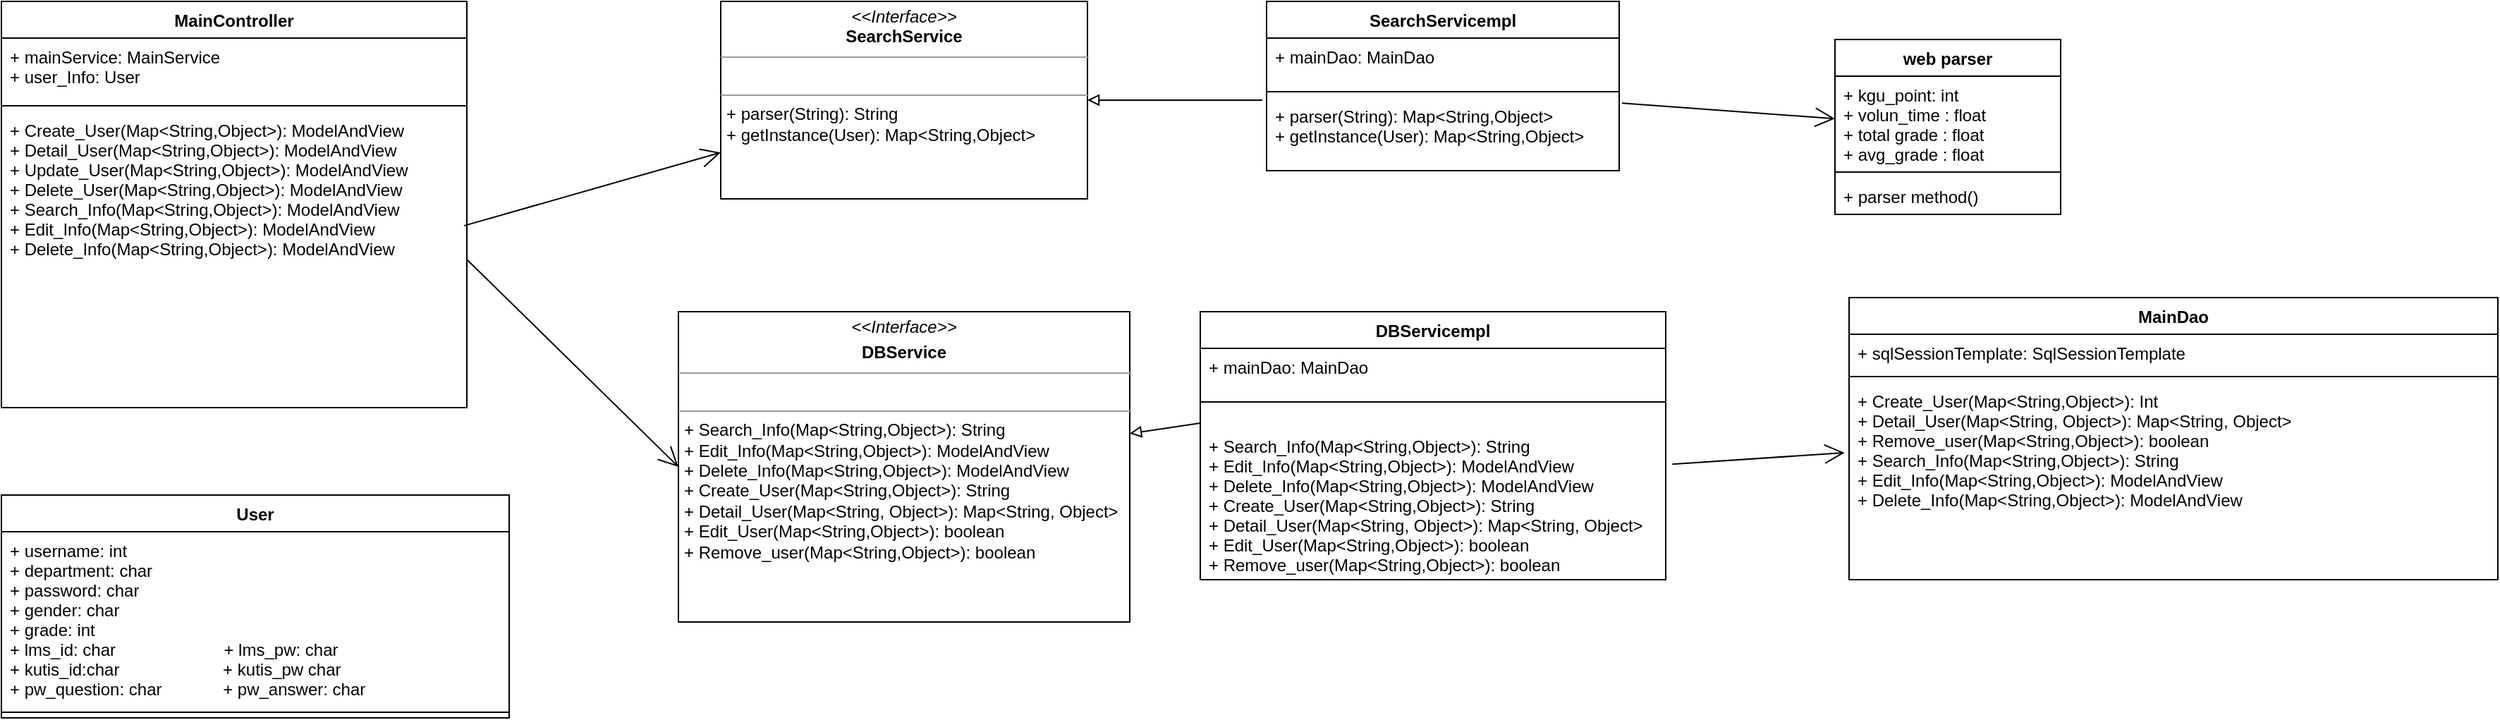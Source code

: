 <mxfile version="14.4.9" type="github">
  <diagram id="hXJ1OrPdra6JV9knEa6E" name="Page-1">
    <mxGraphModel dx="826" dy="606" grid="1" gridSize="10" guides="1" tooltips="1" connect="1" arrows="1" fold="1" page="1" pageScale="1" pageWidth="827" pageHeight="1169" math="0" shadow="0">
      <root>
        <mxCell id="0" />
        <mxCell id="1" parent="0" />
        <mxCell id="VYDLGmghNPemiEEbXY4p-1" value="MainController" style="swimlane;fontStyle=1;align=center;verticalAlign=top;childLayout=stackLayout;horizontal=1;startSize=26;horizontalStack=0;resizeParent=1;resizeParentMax=0;resizeLast=0;collapsible=1;marginBottom=0;" vertex="1" parent="1">
          <mxGeometry x="10" y="50" width="330" height="288" as="geometry" />
        </mxCell>
        <mxCell id="VYDLGmghNPemiEEbXY4p-2" value="+ mainService: MainService&#xa;+ user_Info: User" style="text;strokeColor=none;fillColor=none;align=left;verticalAlign=top;spacingLeft=4;spacingRight=4;overflow=hidden;rotatable=0;points=[[0,0.5],[1,0.5]];portConstraint=eastwest;" vertex="1" parent="VYDLGmghNPemiEEbXY4p-1">
          <mxGeometry y="26" width="330" height="44" as="geometry" />
        </mxCell>
        <mxCell id="VYDLGmghNPemiEEbXY4p-3" value="" style="line;strokeWidth=1;fillColor=none;align=left;verticalAlign=middle;spacingTop=-1;spacingLeft=3;spacingRight=3;rotatable=0;labelPosition=right;points=[];portConstraint=eastwest;" vertex="1" parent="VYDLGmghNPemiEEbXY4p-1">
          <mxGeometry y="70" width="330" height="8" as="geometry" />
        </mxCell>
        <mxCell id="VYDLGmghNPemiEEbXY4p-4" value="+ Create_User(Map&lt;String,Object&gt;): ModelAndView&#xa;+ Detail_User(Map&lt;String,Object&gt;): ModelAndView&#xa;+ Update_User(Map&lt;String,Object&gt;): ModelAndView&#xa;+ Delete_User(Map&lt;String,Object&gt;): ModelAndView&#xa;+ Search_Info(Map&lt;String,Object&gt;): ModelAndView&#xa;+ Edit_Info(Map&lt;String,Object&gt;): ModelAndView&#xa;+ Delete_Info(Map&lt;String,Object&gt;): ModelAndView&#xa;" style="text;strokeColor=none;fillColor=none;align=left;verticalAlign=top;spacingLeft=4;spacingRight=4;overflow=hidden;rotatable=0;points=[[0,0.5],[1,0.5]];portConstraint=eastwest;" vertex="1" parent="VYDLGmghNPemiEEbXY4p-1">
          <mxGeometry y="78" width="330" height="210" as="geometry" />
        </mxCell>
        <mxCell id="VYDLGmghNPemiEEbXY4p-5" value="DBServicempl" style="swimlane;fontStyle=1;align=center;verticalAlign=top;childLayout=stackLayout;horizontal=1;startSize=26;horizontalStack=0;resizeParent=1;resizeParentMax=0;resizeLast=0;collapsible=1;marginBottom=0;" vertex="1" parent="1">
          <mxGeometry x="860" y="270" width="330" height="190" as="geometry" />
        </mxCell>
        <mxCell id="VYDLGmghNPemiEEbXY4p-6" value="+ mainDao: MainDao" style="text;strokeColor=none;fillColor=none;align=left;verticalAlign=top;spacingLeft=4;spacingRight=4;overflow=hidden;rotatable=0;points=[[0,0.5],[1,0.5]];portConstraint=eastwest;" vertex="1" parent="VYDLGmghNPemiEEbXY4p-5">
          <mxGeometry y="26" width="330" height="34" as="geometry" />
        </mxCell>
        <mxCell id="VYDLGmghNPemiEEbXY4p-7" value="" style="line;strokeWidth=1;fillColor=none;align=left;verticalAlign=middle;spacingTop=-1;spacingLeft=3;spacingRight=3;rotatable=0;labelPosition=right;points=[];portConstraint=eastwest;" vertex="1" parent="VYDLGmghNPemiEEbXY4p-5">
          <mxGeometry y="60" width="330" height="8" as="geometry" />
        </mxCell>
        <mxCell id="VYDLGmghNPemiEEbXY4p-8" value="&#xa;+ Search_Info(Map&lt;String,Object&gt;): String&#xa;+ Edit_Info(Map&lt;String,Object&gt;): ModelAndView&#xa;+ Delete_Info(Map&lt;String,Object&gt;): ModelAndView&#xa;+ Create_User(Map&lt;String,Object&gt;): String&#xa;+ Detail_User(Map&lt;String, Object&gt;): Map&lt;String, Object&gt;&#xa;+ Edit_User(Map&lt;String,Object&gt;): boolean                                  &#xa;+ Remove_user(Map&lt;String,Object&gt;): boolean&#xa;" style="text;strokeColor=none;fillColor=none;align=left;verticalAlign=top;spacingLeft=4;spacingRight=4;overflow=hidden;rotatable=0;points=[[0,0.5],[1,0.5]];portConstraint=eastwest;" vertex="1" parent="VYDLGmghNPemiEEbXY4p-5">
          <mxGeometry y="68" width="330" height="122" as="geometry" />
        </mxCell>
        <mxCell id="VYDLGmghNPemiEEbXY4p-14" value="MainDao" style="swimlane;fontStyle=1;align=center;verticalAlign=top;childLayout=stackLayout;horizontal=1;startSize=26;horizontalStack=0;resizeParent=1;resizeParentMax=0;resizeLast=0;collapsible=1;marginBottom=0;" vertex="1" parent="1">
          <mxGeometry x="1320" y="260" width="460" height="200" as="geometry" />
        </mxCell>
        <mxCell id="VYDLGmghNPemiEEbXY4p-15" value="+ sqlSessionTemplate: SqlSessionTemplate" style="text;strokeColor=none;fillColor=none;align=left;verticalAlign=top;spacingLeft=4;spacingRight=4;overflow=hidden;rotatable=0;points=[[0,0.5],[1,0.5]];portConstraint=eastwest;" vertex="1" parent="VYDLGmghNPemiEEbXY4p-14">
          <mxGeometry y="26" width="460" height="26" as="geometry" />
        </mxCell>
        <mxCell id="VYDLGmghNPemiEEbXY4p-16" value="" style="line;strokeWidth=1;fillColor=none;align=left;verticalAlign=middle;spacingTop=-1;spacingLeft=3;spacingRight=3;rotatable=0;labelPosition=right;points=[];portConstraint=eastwest;" vertex="1" parent="VYDLGmghNPemiEEbXY4p-14">
          <mxGeometry y="52" width="460" height="8" as="geometry" />
        </mxCell>
        <mxCell id="VYDLGmghNPemiEEbXY4p-17" value="+ Create_User(Map&lt;String,Object&gt;): Int&#xa;+ Detail_User(Map&lt;String, Object&gt;): Map&lt;String, Object&gt;                                  &#xa;+ Remove_user(Map&lt;String,Object&gt;): boolean&#xa;+ Search_Info(Map&lt;String,Object&gt;): String&#xa;+ Edit_Info(Map&lt;String,Object&gt;): ModelAndView&#xa;+ Delete_Info(Map&lt;String,Object&gt;): ModelAndView&#xa;" style="text;strokeColor=none;fillColor=none;align=left;verticalAlign=top;spacingLeft=4;spacingRight=4;overflow=hidden;rotatable=0;points=[[0,0.5],[1,0.5]];portConstraint=eastwest;" vertex="1" parent="VYDLGmghNPemiEEbXY4p-14">
          <mxGeometry y="60" width="460" height="140" as="geometry" />
        </mxCell>
        <mxCell id="VYDLGmghNPemiEEbXY4p-19" value="&lt;p style=&quot;margin: 0px ; margin-top: 4px ; text-align: center&quot;&gt;&lt;i&gt;&amp;lt;&amp;lt;Interface&amp;gt;&amp;gt;&lt;/i&gt;&lt;/p&gt;&lt;p style=&quot;margin: 0px ; margin-top: 4px ; text-align: center&quot;&gt;&lt;b&gt;DBService&lt;/b&gt;&lt;/p&gt;&lt;hr size=&quot;1&quot;&gt;&lt;p style=&quot;margin: 0px ; margin-left: 4px&quot;&gt;&lt;br&gt;&lt;/p&gt;&lt;hr size=&quot;1&quot;&gt;&lt;p style=&quot;margin: 0px ; margin-left: 4px&quot;&gt;+ Search_Info(Map&amp;lt;String,Object&amp;gt;): String&lt;br style=&quot;padding: 0px ; margin: 0px&quot;&gt;+ Edit_Info(Map&amp;lt;String,Object&amp;gt;): ModelAndView&lt;br style=&quot;padding: 0px ; margin: 0px&quot;&gt;+ Delete_Info(Map&amp;lt;String,Object&amp;gt;): ModelAndView&lt;br&gt;&lt;/p&gt;&lt;p style=&quot;margin: 0px ; margin-left: 4px&quot;&gt;+ Create_User(Map&amp;lt;String,Object&amp;gt;): String&lt;br style=&quot;padding: 0px ; margin: 0px&quot;&gt;+ Detail_User(Map&amp;lt;String, Object&amp;gt;): Map&amp;lt;String, Object&amp;gt;&lt;br style=&quot;padding: 0px ; margin: 0px&quot;&gt;+ Edit_User(Map&amp;lt;String,Object&amp;gt;): boolean&amp;nbsp; &amp;nbsp; &amp;nbsp; &amp;nbsp; &amp;nbsp; &amp;nbsp; &amp;nbsp; &amp;nbsp; &amp;nbsp; &amp;nbsp; &amp;nbsp; &amp;nbsp; &amp;nbsp; &amp;nbsp; &amp;nbsp; &amp;nbsp; &amp;nbsp;&amp;nbsp;&lt;br style=&quot;padding: 0px ; margin: 0px&quot;&gt;+ Remove_user(Map&amp;lt;String,Object&amp;gt;): boolean&lt;br&gt;&lt;/p&gt;" style="verticalAlign=top;align=left;overflow=fill;fontSize=12;fontFamily=Helvetica;html=1;" vertex="1" parent="1">
          <mxGeometry x="490" y="270" width="320" height="220" as="geometry" />
        </mxCell>
        <mxCell id="VYDLGmghNPemiEEbXY4p-22" value="&lt;p style=&quot;margin: 0px ; margin-top: 4px ; text-align: center&quot;&gt;&lt;i&gt;&amp;lt;&amp;lt;Interface&amp;gt;&amp;gt;&lt;/i&gt;&lt;br&gt;&lt;b&gt;SearchService&lt;/b&gt;&lt;/p&gt;&lt;hr size=&quot;1&quot;&gt;&lt;p style=&quot;margin: 0px ; margin-left: 4px&quot;&gt;&lt;br&gt;&lt;/p&gt;&lt;hr size=&quot;1&quot;&gt;&lt;p style=&quot;margin: 0px ; margin-left: 4px&quot;&gt;+ parser(String): String&lt;br style=&quot;padding: 0px ; margin: 0px&quot;&gt;+ getInstance(User): Map&amp;lt;String,Object&amp;gt;&lt;br&gt;&lt;/p&gt;" style="verticalAlign=top;align=left;overflow=fill;fontSize=12;fontFamily=Helvetica;html=1;" vertex="1" parent="1">
          <mxGeometry x="520" y="50" width="260" height="140" as="geometry" />
        </mxCell>
        <mxCell id="VYDLGmghNPemiEEbXY4p-27" value="SearchServicempl" style="swimlane;fontStyle=1;align=center;verticalAlign=top;childLayout=stackLayout;horizontal=1;startSize=26;horizontalStack=0;resizeParent=1;resizeParentMax=0;resizeLast=0;collapsible=1;marginBottom=0;" vertex="1" parent="1">
          <mxGeometry x="907" y="50" width="250" height="120" as="geometry" />
        </mxCell>
        <mxCell id="VYDLGmghNPemiEEbXY4p-28" value="+ mainDao: MainDao" style="text;strokeColor=none;fillColor=none;align=left;verticalAlign=top;spacingLeft=4;spacingRight=4;overflow=hidden;rotatable=0;points=[[0,0.5],[1,0.5]];portConstraint=eastwest;" vertex="1" parent="VYDLGmghNPemiEEbXY4p-27">
          <mxGeometry y="26" width="250" height="34" as="geometry" />
        </mxCell>
        <mxCell id="VYDLGmghNPemiEEbXY4p-29" value="" style="line;strokeWidth=1;fillColor=none;align=left;verticalAlign=middle;spacingTop=-1;spacingLeft=3;spacingRight=3;rotatable=0;labelPosition=right;points=[];portConstraint=eastwest;" vertex="1" parent="VYDLGmghNPemiEEbXY4p-27">
          <mxGeometry y="60" width="250" height="8" as="geometry" />
        </mxCell>
        <mxCell id="VYDLGmghNPemiEEbXY4p-30" value="+ parser(String): Map&lt;String,Object&gt;&#xa;+ getInstance(User): Map&lt;String,Object&gt;" style="text;strokeColor=none;fillColor=none;align=left;verticalAlign=top;spacingLeft=4;spacingRight=4;overflow=hidden;rotatable=0;points=[[0,0.5],[1,0.5]];portConstraint=eastwest;" vertex="1" parent="VYDLGmghNPemiEEbXY4p-27">
          <mxGeometry y="68" width="250" height="52" as="geometry" />
        </mxCell>
        <mxCell id="VYDLGmghNPemiEEbXY4p-40" value="User" style="swimlane;fontStyle=1;align=center;verticalAlign=top;childLayout=stackLayout;horizontal=1;startSize=26;horizontalStack=0;resizeParent=1;resizeParentMax=0;resizeLast=0;collapsible=1;marginBottom=0;" vertex="1" parent="1">
          <mxGeometry x="10" y="400" width="360" height="158" as="geometry" />
        </mxCell>
        <mxCell id="VYDLGmghNPemiEEbXY4p-41" value="+ username: int&#xa;+ department: char&#xa;+ password: char&#xa;+ gender: char&#xa;+ grade: int&#xa;+ lms_id: char                       + lms_pw: char&#xa;+ kutis_id:char                      + kutis_pw char&#xa;+ pw_question: char             + pw_answer: char" style="text;strokeColor=none;fillColor=none;align=left;verticalAlign=top;spacingLeft=4;spacingRight=4;overflow=hidden;rotatable=0;points=[[0,0.5],[1,0.5]];portConstraint=eastwest;" vertex="1" parent="VYDLGmghNPemiEEbXY4p-40">
          <mxGeometry y="26" width="360" height="124" as="geometry" />
        </mxCell>
        <mxCell id="VYDLGmghNPemiEEbXY4p-42" value="" style="line;strokeWidth=1;fillColor=none;align=left;verticalAlign=middle;spacingTop=-1;spacingLeft=3;spacingRight=3;rotatable=0;labelPosition=right;points=[];portConstraint=eastwest;" vertex="1" parent="VYDLGmghNPemiEEbXY4p-40">
          <mxGeometry y="150" width="360" height="8" as="geometry" />
        </mxCell>
        <mxCell id="VYDLGmghNPemiEEbXY4p-46" value="" style="endArrow=block;endFill=0;html=1;" edge="1" parent="1" target="VYDLGmghNPemiEEbXY4p-19">
          <mxGeometry width="160" relative="1" as="geometry">
            <mxPoint x="860" y="349" as="sourcePoint" />
            <mxPoint x="510" y="520" as="targetPoint" />
          </mxGeometry>
        </mxCell>
        <mxCell id="VYDLGmghNPemiEEbXY4p-47" value="" style="endArrow=block;endFill=0;html=1;entryX=1;entryY=0.5;entryDx=0;entryDy=0;" edge="1" parent="1" target="VYDLGmghNPemiEEbXY4p-22">
          <mxGeometry width="160" relative="1" as="geometry">
            <mxPoint x="904" y="120" as="sourcePoint" />
            <mxPoint x="125" y="570" as="targetPoint" />
          </mxGeometry>
        </mxCell>
        <mxCell id="VYDLGmghNPemiEEbXY4p-48" value="" style="endArrow=open;endFill=1;endSize=12;html=1;exitX=1.008;exitY=0.079;exitDx=0;exitDy=0;exitPerimeter=0;" edge="1" parent="1" source="VYDLGmghNPemiEEbXY4p-30" target="VYDLGmghNPemiEEbXY4p-59">
          <mxGeometry width="160" relative="1" as="geometry">
            <mxPoint x="1100" y="390" as="sourcePoint" />
            <mxPoint x="1390" y="120" as="targetPoint" />
          </mxGeometry>
        </mxCell>
        <mxCell id="VYDLGmghNPemiEEbXY4p-50" value="" style="endArrow=open;endFill=1;endSize=12;html=1;exitX=1.014;exitY=0.329;exitDx=0;exitDy=0;exitPerimeter=0;entryX=-0.007;entryY=0.357;entryDx=0;entryDy=0;entryPerimeter=0;" edge="1" parent="1" source="VYDLGmghNPemiEEbXY4p-8" target="VYDLGmghNPemiEEbXY4p-17">
          <mxGeometry width="160" relative="1" as="geometry">
            <mxPoint x="1089.0" y="142.108" as="sourcePoint" />
            <mxPoint x="1300" y="240" as="targetPoint" />
          </mxGeometry>
        </mxCell>
        <mxCell id="VYDLGmghNPemiEEbXY4p-51" value="" style="endArrow=open;endFill=1;endSize=12;html=1;exitX=0.994;exitY=0.386;exitDx=0;exitDy=0;exitPerimeter=0;" edge="1" parent="1" source="VYDLGmghNPemiEEbXY4p-4" target="VYDLGmghNPemiEEbXY4p-22">
          <mxGeometry width="160" relative="1" as="geometry">
            <mxPoint x="550" y="390" as="sourcePoint" />
            <mxPoint x="710" y="390" as="targetPoint" />
          </mxGeometry>
        </mxCell>
        <mxCell id="VYDLGmghNPemiEEbXY4p-52" value="" style="endArrow=open;endFill=1;endSize=12;html=1;exitX=1;exitY=0.5;exitDx=0;exitDy=0;entryX=0;entryY=0.5;entryDx=0;entryDy=0;" edge="1" parent="1" source="VYDLGmghNPemiEEbXY4p-4" target="VYDLGmghNPemiEEbXY4p-19">
          <mxGeometry width="160" relative="1" as="geometry">
            <mxPoint x="348.02" y="201.06" as="sourcePoint" />
            <mxPoint x="550" y="152.731" as="targetPoint" />
          </mxGeometry>
        </mxCell>
        <mxCell id="VYDLGmghNPemiEEbXY4p-59" value="web parser" style="swimlane;fontStyle=1;align=center;verticalAlign=top;childLayout=stackLayout;horizontal=1;startSize=26;horizontalStack=0;resizeParent=1;resizeParentMax=0;resizeLast=0;collapsible=1;marginBottom=0;" vertex="1" parent="1">
          <mxGeometry x="1310" y="77" width="160" height="124" as="geometry" />
        </mxCell>
        <mxCell id="VYDLGmghNPemiEEbXY4p-60" value="+ kgu_point: int&#xa;+ volun_time : float&#xa;+ total grade : float&#xa;+ avg_grade : float" style="text;strokeColor=none;fillColor=none;align=left;verticalAlign=top;spacingLeft=4;spacingRight=4;overflow=hidden;rotatable=0;points=[[0,0.5],[1,0.5]];portConstraint=eastwest;" vertex="1" parent="VYDLGmghNPemiEEbXY4p-59">
          <mxGeometry y="26" width="160" height="64" as="geometry" />
        </mxCell>
        <mxCell id="VYDLGmghNPemiEEbXY4p-61" value="" style="line;strokeWidth=1;fillColor=none;align=left;verticalAlign=middle;spacingTop=-1;spacingLeft=3;spacingRight=3;rotatable=0;labelPosition=right;points=[];portConstraint=eastwest;" vertex="1" parent="VYDLGmghNPemiEEbXY4p-59">
          <mxGeometry y="90" width="160" height="8" as="geometry" />
        </mxCell>
        <mxCell id="VYDLGmghNPemiEEbXY4p-62" value="+ parser method()" style="text;strokeColor=none;fillColor=none;align=left;verticalAlign=top;spacingLeft=4;spacingRight=4;overflow=hidden;rotatable=0;points=[[0,0.5],[1,0.5]];portConstraint=eastwest;" vertex="1" parent="VYDLGmghNPemiEEbXY4p-59">
          <mxGeometry y="98" width="160" height="26" as="geometry" />
        </mxCell>
      </root>
    </mxGraphModel>
  </diagram>
</mxfile>
